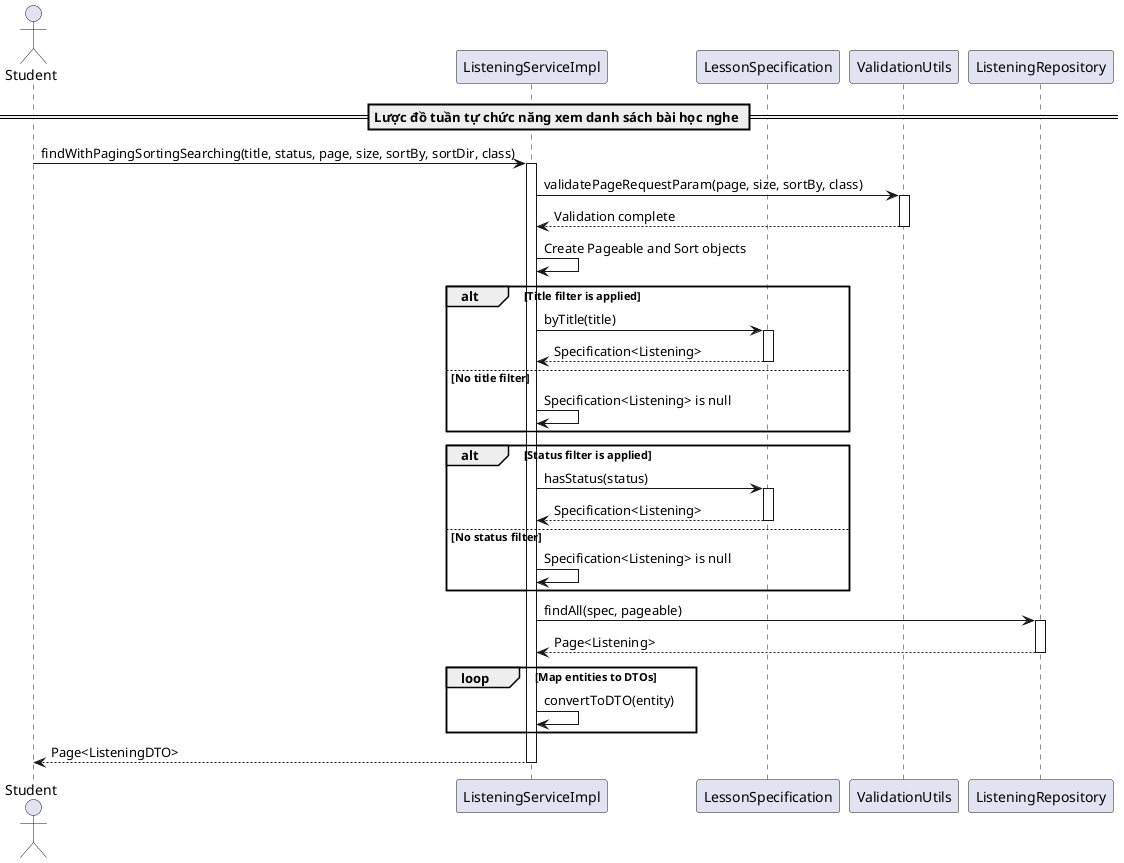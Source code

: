 @startuml findWithPagingSortingSearching

actor Student
participant "ListeningServiceImpl" as ListeningService
participant "LessonSpecification" as LessonSpec
participant "ValidationUtils" as ValidationUtils
participant "ListeningRepository" as Repository

== Lược đồ tuần tự chức năng xem danh sách bài học nghe ==
Student -> ListeningService: findWithPagingSortingSearching(title, status, page, size, sortBy, sortDir, class)
activate ListeningService

ListeningService -> ValidationUtils: validatePageRequestParam(page, size, sortBy, class)
activate ValidationUtils
ValidationUtils --> ListeningService: Validation complete
deactivate ValidationUtils

ListeningService -> ListeningService: Create Pageable and Sort objects

alt Title filter is applied
    ListeningService -> LessonSpec: byTitle(title)
    activate LessonSpec
    LessonSpec --> ListeningService: Specification<Listening>
    deactivate LessonSpec
else No title filter
    ListeningService -> ListeningService: Specification<Listening> is null
end

alt Status filter is applied
    ListeningService -> LessonSpec: hasStatus(status)
    activate LessonSpec
    LessonSpec --> ListeningService: Specification<Listening>
    deactivate LessonSpec
else No status filter
    ListeningService -> ListeningService: Specification<Listening> is null
end

ListeningService -> Repository: findAll(spec, pageable)
activate Repository
Repository --> ListeningService: Page<Listening>
deactivate Repository

loop Map entities to DTOs
    ListeningService -> ListeningService: convertToDTO(entity)
end

ListeningService --> Student: Page<ListeningDTO>
deactivate ListeningService

@enduml
